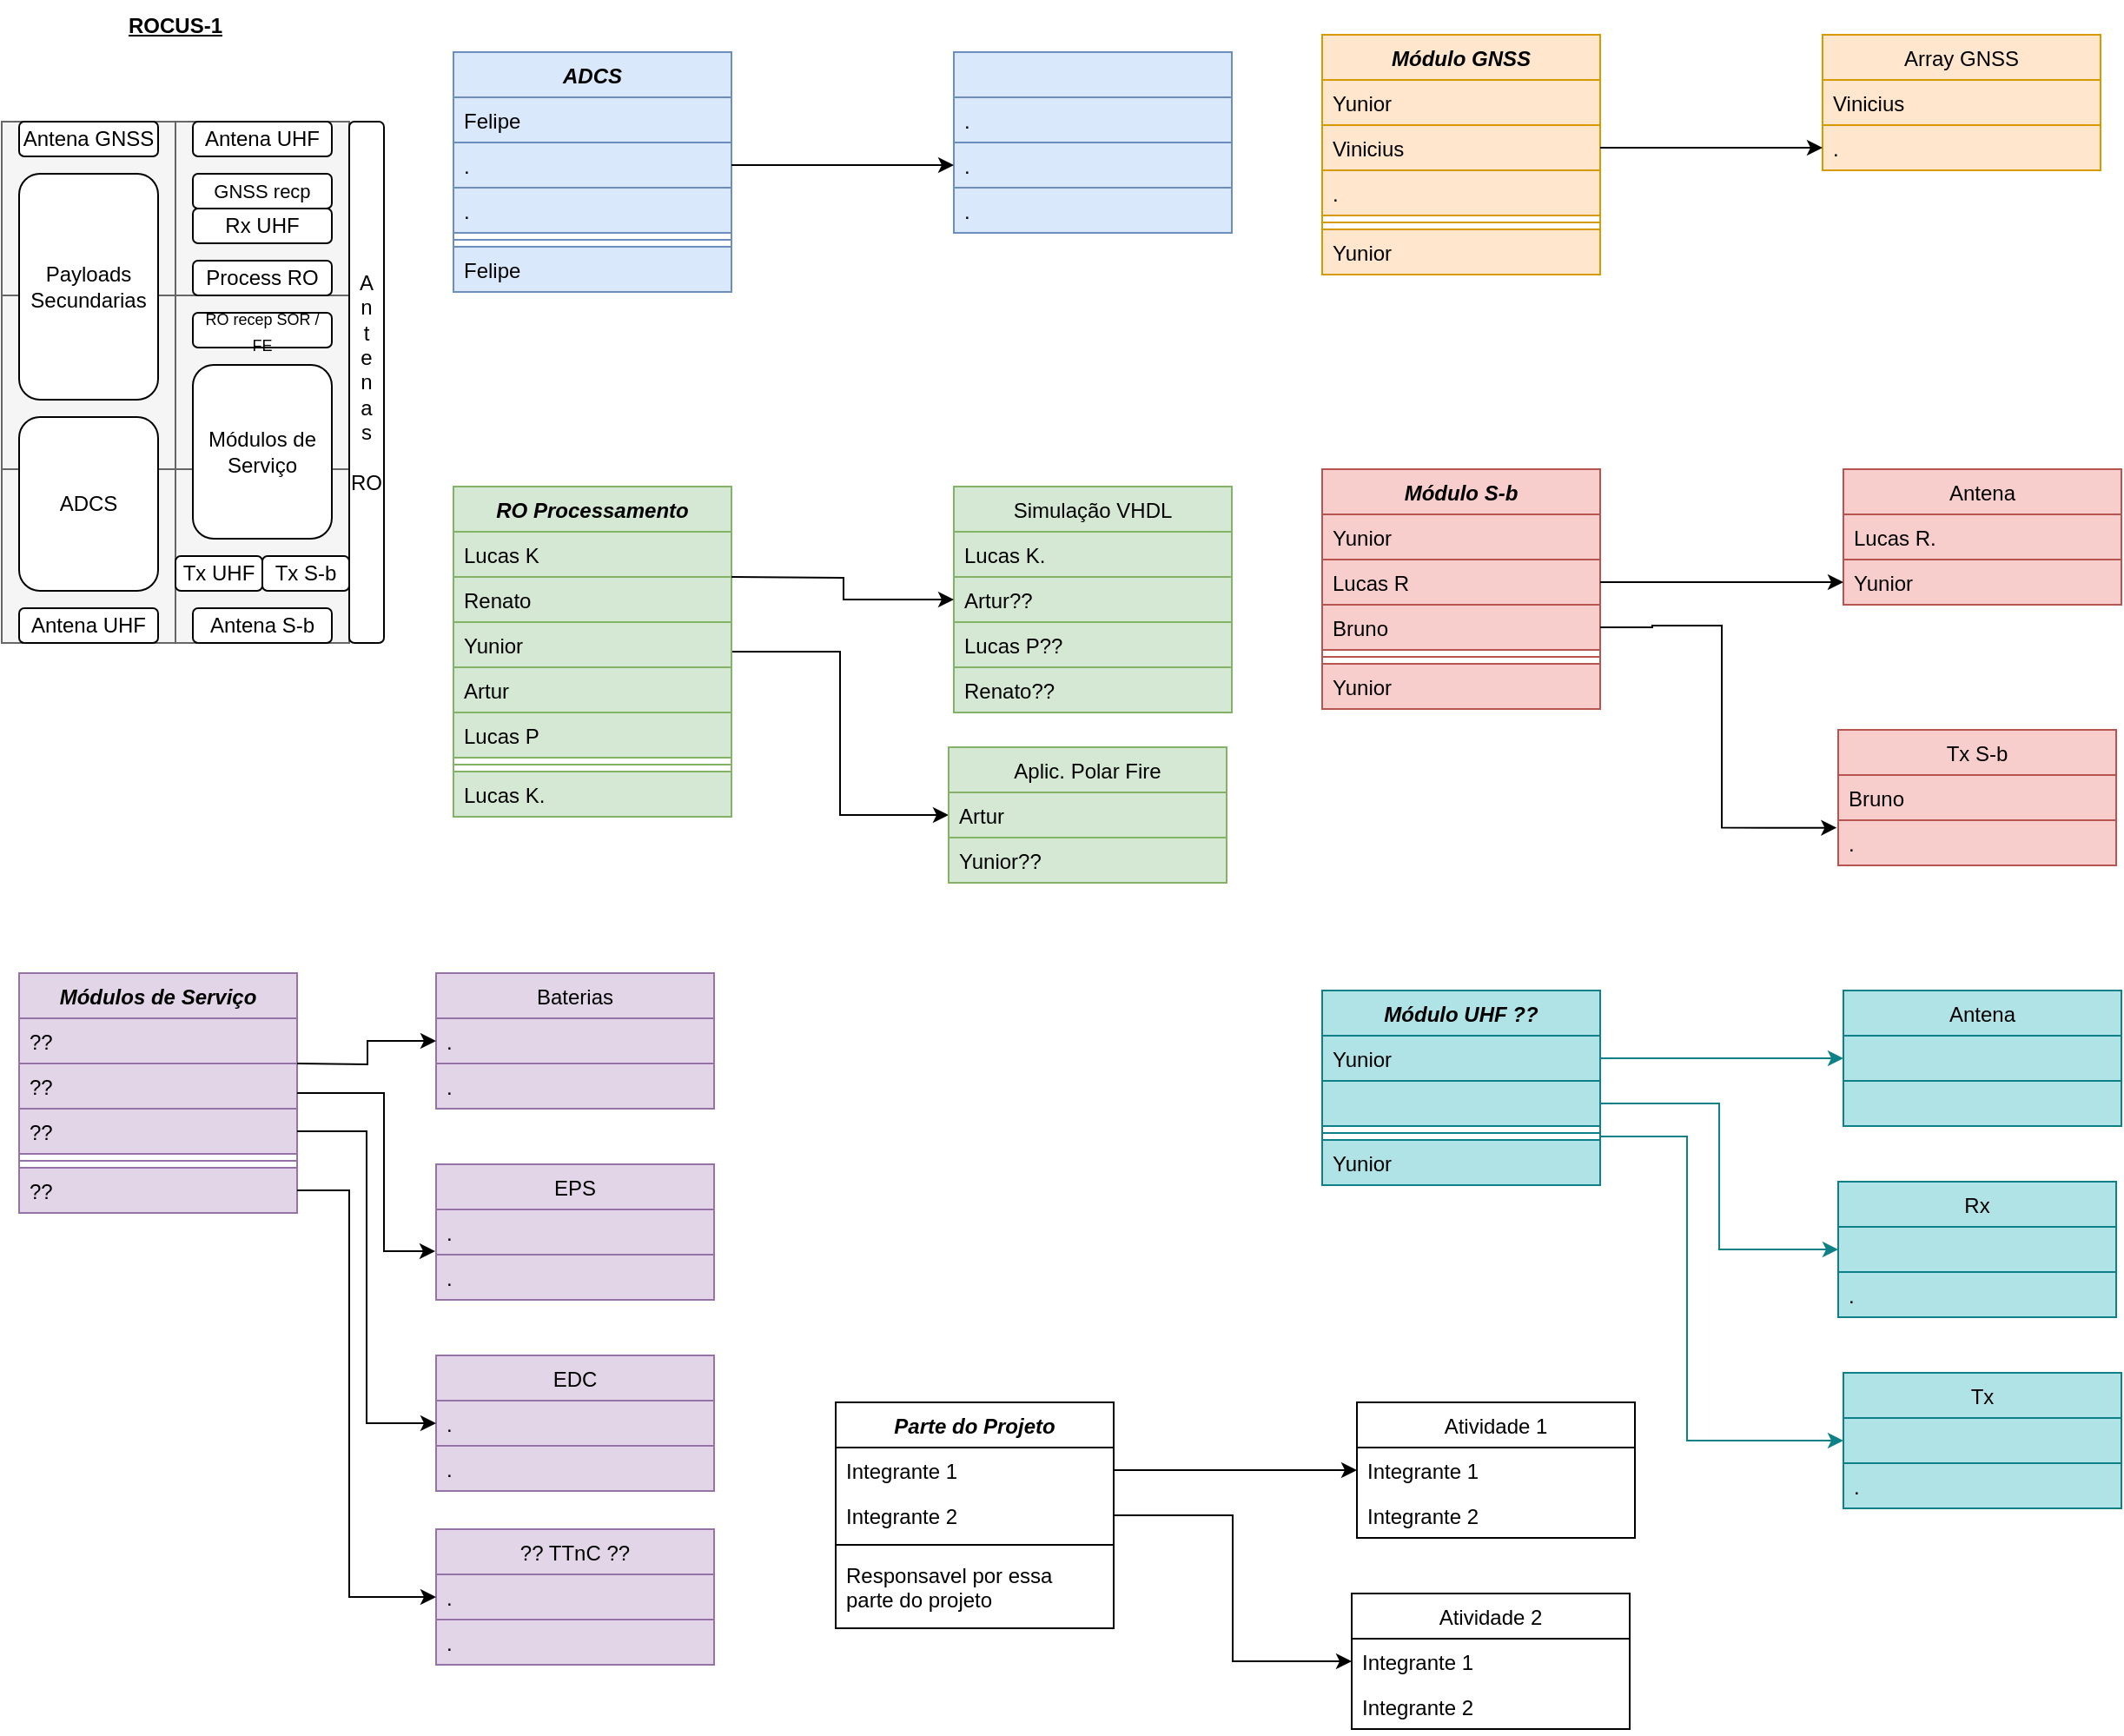 <mxfile version="26.1.1">
  <diagram id="C5RBs43oDa-KdzZeNtuy" name="Page-1">
    <mxGraphModel dx="2357" dy="1283" grid="1" gridSize="10" guides="1" tooltips="1" connect="1" arrows="1" fold="1" page="1" pageScale="1" pageWidth="1169" pageHeight="1654" math="0" shadow="0">
      <root>
        <mxCell id="WIyWlLk6GJQsqaUBKTNV-0" />
        <mxCell id="WIyWlLk6GJQsqaUBKTNV-1" parent="WIyWlLk6GJQsqaUBKTNV-0" />
        <mxCell id="zkfFHV4jXpPFQw0GAbJ--0" value="ADCS" style="swimlane;fontStyle=3;align=center;verticalAlign=top;childLayout=stackLayout;horizontal=1;startSize=26;horizontalStack=0;resizeParent=1;resizeLast=0;collapsible=1;marginBottom=0;rounded=0;shadow=0;strokeWidth=1;fillColor=#dae8fc;strokeColor=#6c8ebf;" parent="WIyWlLk6GJQsqaUBKTNV-1" vertex="1">
          <mxGeometry x="300" y="50" width="160" height="138" as="geometry">
            <mxRectangle x="230" y="140" width="160" height="26" as="alternateBounds" />
          </mxGeometry>
        </mxCell>
        <mxCell id="zkfFHV4jXpPFQw0GAbJ--1" value="Felipe" style="text;align=left;verticalAlign=top;spacingLeft=4;spacingRight=4;overflow=hidden;rotatable=0;points=[[0,0.5],[1,0.5]];portConstraint=eastwest;fillColor=#dae8fc;strokeColor=#6c8ebf;" parent="zkfFHV4jXpPFQw0GAbJ--0" vertex="1">
          <mxGeometry y="26" width="160" height="26" as="geometry" />
        </mxCell>
        <mxCell id="zkfFHV4jXpPFQw0GAbJ--2" value="." style="text;align=left;verticalAlign=top;spacingLeft=4;spacingRight=4;overflow=hidden;rotatable=0;points=[[0,0.5],[1,0.5]];portConstraint=eastwest;rounded=0;shadow=0;html=0;fillColor=#dae8fc;strokeColor=#6c8ebf;" parent="zkfFHV4jXpPFQw0GAbJ--0" vertex="1">
          <mxGeometry y="52" width="160" height="26" as="geometry" />
        </mxCell>
        <mxCell id="zkfFHV4jXpPFQw0GAbJ--3" value="." style="text;align=left;verticalAlign=top;spacingLeft=4;spacingRight=4;overflow=hidden;rotatable=0;points=[[0,0.5],[1,0.5]];portConstraint=eastwest;rounded=0;shadow=0;html=0;fillColor=#dae8fc;strokeColor=#6c8ebf;" parent="zkfFHV4jXpPFQw0GAbJ--0" vertex="1">
          <mxGeometry y="78" width="160" height="26" as="geometry" />
        </mxCell>
        <mxCell id="zkfFHV4jXpPFQw0GAbJ--4" value="" style="line;html=1;strokeWidth=1;align=left;verticalAlign=middle;spacingTop=-1;spacingLeft=3;spacingRight=3;rotatable=0;labelPosition=right;points=[];portConstraint=eastwest;fillColor=#dae8fc;strokeColor=#6c8ebf;" parent="zkfFHV4jXpPFQw0GAbJ--0" vertex="1">
          <mxGeometry y="104" width="160" height="8" as="geometry" />
        </mxCell>
        <mxCell id="zkfFHV4jXpPFQw0GAbJ--5" value="Felipe" style="text;align=left;verticalAlign=top;spacingLeft=4;spacingRight=4;overflow=hidden;rotatable=0;points=[[0,0.5],[1,0.5]];portConstraint=eastwest;fillColor=#dae8fc;strokeColor=#6c8ebf;" parent="zkfFHV4jXpPFQw0GAbJ--0" vertex="1">
          <mxGeometry y="112" width="160" height="26" as="geometry" />
        </mxCell>
        <mxCell id="zkfFHV4jXpPFQw0GAbJ--17" value="" style="swimlane;fontStyle=0;align=center;verticalAlign=top;childLayout=stackLayout;horizontal=1;startSize=26;horizontalStack=0;resizeParent=1;resizeLast=0;collapsible=1;marginBottom=0;rounded=0;shadow=0;strokeWidth=1;fillColor=#dae8fc;strokeColor=#6c8ebf;" parent="WIyWlLk6GJQsqaUBKTNV-1" vertex="1">
          <mxGeometry x="588" y="50" width="160" height="104" as="geometry">
            <mxRectangle x="550" y="140" width="160" height="26" as="alternateBounds" />
          </mxGeometry>
        </mxCell>
        <mxCell id="zkfFHV4jXpPFQw0GAbJ--18" value="." style="text;align=left;verticalAlign=top;spacingLeft=4;spacingRight=4;overflow=hidden;rotatable=0;points=[[0,0.5],[1,0.5]];portConstraint=eastwest;fillColor=#dae8fc;strokeColor=#6c8ebf;" parent="zkfFHV4jXpPFQw0GAbJ--17" vertex="1">
          <mxGeometry y="26" width="160" height="26" as="geometry" />
        </mxCell>
        <mxCell id="zkfFHV4jXpPFQw0GAbJ--19" value="." style="text;align=left;verticalAlign=top;spacingLeft=4;spacingRight=4;overflow=hidden;rotatable=0;points=[[0,0.5],[1,0.5]];portConstraint=eastwest;rounded=0;shadow=0;html=0;fillColor=#dae8fc;strokeColor=#6c8ebf;" parent="zkfFHV4jXpPFQw0GAbJ--17" vertex="1">
          <mxGeometry y="52" width="160" height="26" as="geometry" />
        </mxCell>
        <mxCell id="zkfFHV4jXpPFQw0GAbJ--22" value="." style="text;align=left;verticalAlign=top;spacingLeft=4;spacingRight=4;overflow=hidden;rotatable=0;points=[[0,0.5],[1,0.5]];portConstraint=eastwest;rounded=0;shadow=0;html=0;fillColor=#dae8fc;strokeColor=#6c8ebf;" parent="zkfFHV4jXpPFQw0GAbJ--17" vertex="1">
          <mxGeometry y="78" width="160" height="26" as="geometry" />
        </mxCell>
        <mxCell id="zAMyp_jLh1tYszwOlTQn-1" value="" style="whiteSpace=wrap;html=1;aspect=fixed;fillColor=#f5f5f5;strokeColor=#666666;fontColor=#333333;" parent="WIyWlLk6GJQsqaUBKTNV-1" vertex="1">
          <mxGeometry x="40" y="90" width="100" height="100" as="geometry" />
        </mxCell>
        <mxCell id="zAMyp_jLh1tYszwOlTQn-3" value="" style="whiteSpace=wrap;html=1;aspect=fixed;fillColor=#f5f5f5;strokeColor=#666666;fontColor=#333333;" parent="WIyWlLk6GJQsqaUBKTNV-1" vertex="1">
          <mxGeometry x="140" y="90" width="100" height="100" as="geometry" />
        </mxCell>
        <mxCell id="zAMyp_jLh1tYszwOlTQn-4" value="" style="whiteSpace=wrap;html=1;aspect=fixed;fillColor=#f5f5f5;strokeColor=#666666;fontColor=#333333;" parent="WIyWlLk6GJQsqaUBKTNV-1" vertex="1">
          <mxGeometry x="40" y="190" width="100" height="100" as="geometry" />
        </mxCell>
        <mxCell id="zAMyp_jLh1tYszwOlTQn-5" value="" style="whiteSpace=wrap;html=1;aspect=fixed;fillColor=#f5f5f5;strokeColor=#666666;fontColor=#333333;" parent="WIyWlLk6GJQsqaUBKTNV-1" vertex="1">
          <mxGeometry x="140" y="190" width="100" height="100" as="geometry" />
        </mxCell>
        <mxCell id="zAMyp_jLh1tYszwOlTQn-6" value="" style="whiteSpace=wrap;html=1;aspect=fixed;fillColor=#f5f5f5;strokeColor=#666666;fontColor=#333333;" parent="WIyWlLk6GJQsqaUBKTNV-1" vertex="1">
          <mxGeometry x="40" y="290" width="100" height="100" as="geometry" />
        </mxCell>
        <mxCell id="zAMyp_jLh1tYszwOlTQn-7" value="" style="whiteSpace=wrap;html=1;aspect=fixed;fillColor=#f5f5f5;strokeColor=#666666;fontColor=#333333;" parent="WIyWlLk6GJQsqaUBKTNV-1" vertex="1">
          <mxGeometry x="140" y="290" width="100" height="100" as="geometry" />
        </mxCell>
        <mxCell id="zAMyp_jLh1tYszwOlTQn-8" value="&lt;b&gt;&lt;u&gt;ROCUS-1&lt;/u&gt;&lt;/b&gt;" style="text;html=1;align=center;verticalAlign=middle;whiteSpace=wrap;rounded=0;" parent="WIyWlLk6GJQsqaUBKTNV-1" vertex="1">
          <mxGeometry x="110" y="20" width="60" height="30" as="geometry" />
        </mxCell>
        <mxCell id="zAMyp_jLh1tYszwOlTQn-10" value="Antena UHF" style="rounded=1;whiteSpace=wrap;html=1;" parent="WIyWlLk6GJQsqaUBKTNV-1" vertex="1">
          <mxGeometry x="150" y="90" width="80" height="20" as="geometry" />
        </mxCell>
        <mxCell id="zAMyp_jLh1tYszwOlTQn-11" value="&lt;font style=&quot;font-size: 11px;&quot;&gt;GNSS recp&lt;/font&gt;" style="rounded=1;whiteSpace=wrap;html=1;" parent="WIyWlLk6GJQsqaUBKTNV-1" vertex="1">
          <mxGeometry x="150" y="120" width="80" height="20" as="geometry" />
        </mxCell>
        <mxCell id="zAMyp_jLh1tYszwOlTQn-12" value="Rx UHF" style="rounded=1;whiteSpace=wrap;html=1;" parent="WIyWlLk6GJQsqaUBKTNV-1" vertex="1">
          <mxGeometry x="150" y="140" width="80" height="20" as="geometry" />
        </mxCell>
        <mxCell id="zAMyp_jLh1tYszwOlTQn-13" value="Process RO" style="rounded=1;whiteSpace=wrap;html=1;" parent="WIyWlLk6GJQsqaUBKTNV-1" vertex="1">
          <mxGeometry x="150" y="170" width="80" height="20" as="geometry" />
        </mxCell>
        <mxCell id="zAMyp_jLh1tYszwOlTQn-14" value="&lt;font style=&quot;font-size: 9px;&quot;&gt;RO recep SOR / FE&lt;/font&gt;" style="rounded=1;whiteSpace=wrap;html=1;" parent="WIyWlLk6GJQsqaUBKTNV-1" vertex="1">
          <mxGeometry x="150" y="200" width="80" height="20" as="geometry" />
        </mxCell>
        <mxCell id="zAMyp_jLh1tYszwOlTQn-15" value="Módulos de Serviço" style="rounded=1;whiteSpace=wrap;html=1;" parent="WIyWlLk6GJQsqaUBKTNV-1" vertex="1">
          <mxGeometry x="150" y="230" width="80" height="100" as="geometry" />
        </mxCell>
        <mxCell id="zAMyp_jLh1tYszwOlTQn-16" value="Tx UHF" style="rounded=1;whiteSpace=wrap;html=1;" parent="WIyWlLk6GJQsqaUBKTNV-1" vertex="1">
          <mxGeometry x="140" y="340" width="50" height="20" as="geometry" />
        </mxCell>
        <mxCell id="zAMyp_jLh1tYszwOlTQn-17" value="&lt;font&gt;Tx S-b&lt;/font&gt;" style="rounded=1;whiteSpace=wrap;html=1;" parent="WIyWlLk6GJQsqaUBKTNV-1" vertex="1">
          <mxGeometry x="190" y="340" width="50" height="20" as="geometry" />
        </mxCell>
        <mxCell id="zAMyp_jLh1tYszwOlTQn-18" value="Antena S-b" style="rounded=1;whiteSpace=wrap;html=1;" parent="WIyWlLk6GJQsqaUBKTNV-1" vertex="1">
          <mxGeometry x="150" y="370" width="80" height="20" as="geometry" />
        </mxCell>
        <mxCell id="zAMyp_jLh1tYszwOlTQn-19" value="&lt;div&gt;A&lt;/div&gt;&lt;div&gt;n&lt;/div&gt;&lt;div&gt;t&lt;/div&gt;&lt;div&gt;e&lt;/div&gt;&lt;div&gt;n&lt;/div&gt;&lt;div&gt;a&lt;/div&gt;&lt;div&gt;s&lt;/div&gt;&lt;div&gt;&lt;br&gt;&lt;/div&gt;&lt;div&gt;RO&lt;/div&gt;" style="rounded=1;whiteSpace=wrap;html=1;" parent="WIyWlLk6GJQsqaUBKTNV-1" vertex="1">
          <mxGeometry x="240" y="90" width="20" height="300" as="geometry" />
        </mxCell>
        <mxCell id="zAMyp_jLh1tYszwOlTQn-20" value="Antena GNSS" style="rounded=1;whiteSpace=wrap;html=1;" parent="WIyWlLk6GJQsqaUBKTNV-1" vertex="1">
          <mxGeometry x="50" y="90" width="80" height="20" as="geometry" />
        </mxCell>
        <mxCell id="zAMyp_jLh1tYszwOlTQn-21" value="Antena UHF" style="rounded=1;whiteSpace=wrap;html=1;" parent="WIyWlLk6GJQsqaUBKTNV-1" vertex="1">
          <mxGeometry x="50" y="370" width="80" height="20" as="geometry" />
        </mxCell>
        <mxCell id="zAMyp_jLh1tYszwOlTQn-22" value="ADCS" style="rounded=1;whiteSpace=wrap;html=1;" parent="WIyWlLk6GJQsqaUBKTNV-1" vertex="1">
          <mxGeometry x="50" y="260" width="80" height="100" as="geometry" />
        </mxCell>
        <mxCell id="zAMyp_jLh1tYszwOlTQn-23" value="Payloads Secundarias" style="rounded=1;whiteSpace=wrap;html=1;" parent="WIyWlLk6GJQsqaUBKTNV-1" vertex="1">
          <mxGeometry x="50" y="120" width="80" height="130" as="geometry" />
        </mxCell>
        <mxCell id="zAMyp_jLh1tYszwOlTQn-24" value="Módulo S-b" style="swimlane;fontStyle=3;align=center;verticalAlign=top;childLayout=stackLayout;horizontal=1;startSize=26;horizontalStack=0;resizeParent=1;resizeLast=0;collapsible=1;marginBottom=0;rounded=0;shadow=0;strokeWidth=1;fillColor=#f8cecc;strokeColor=#b85450;" parent="WIyWlLk6GJQsqaUBKTNV-1" vertex="1">
          <mxGeometry x="800" y="290" width="160" height="138" as="geometry">
            <mxRectangle x="230" y="140" width="160" height="26" as="alternateBounds" />
          </mxGeometry>
        </mxCell>
        <mxCell id="zAMyp_jLh1tYszwOlTQn-25" value="Yunior" style="text;align=left;verticalAlign=top;spacingLeft=4;spacingRight=4;overflow=hidden;rotatable=0;points=[[0,0.5],[1,0.5]];portConstraint=eastwest;fillColor=#f8cecc;strokeColor=#b85450;" parent="zAMyp_jLh1tYszwOlTQn-24" vertex="1">
          <mxGeometry y="26" width="160" height="26" as="geometry" />
        </mxCell>
        <mxCell id="zAMyp_jLh1tYszwOlTQn-26" value="Lucas R" style="text;align=left;verticalAlign=top;spacingLeft=4;spacingRight=4;overflow=hidden;rotatable=0;points=[[0,0.5],[1,0.5]];portConstraint=eastwest;rounded=0;shadow=0;html=0;fillColor=#f8cecc;strokeColor=#b85450;" parent="zAMyp_jLh1tYszwOlTQn-24" vertex="1">
          <mxGeometry y="52" width="160" height="26" as="geometry" />
        </mxCell>
        <mxCell id="zAMyp_jLh1tYszwOlTQn-27" value="Bruno" style="text;align=left;verticalAlign=top;spacingLeft=4;spacingRight=4;overflow=hidden;rotatable=0;points=[[0,0.5],[1,0.5]];portConstraint=eastwest;rounded=0;shadow=0;html=0;fillColor=#f8cecc;strokeColor=#b85450;" parent="zAMyp_jLh1tYszwOlTQn-24" vertex="1">
          <mxGeometry y="78" width="160" height="26" as="geometry" />
        </mxCell>
        <mxCell id="zAMyp_jLh1tYszwOlTQn-28" value="" style="line;html=1;strokeWidth=1;align=left;verticalAlign=middle;spacingTop=-1;spacingLeft=3;spacingRight=3;rotatable=0;labelPosition=right;points=[];portConstraint=eastwest;fillColor=#f8cecc;strokeColor=#b85450;" parent="zAMyp_jLh1tYszwOlTQn-24" vertex="1">
          <mxGeometry y="104" width="160" height="8" as="geometry" />
        </mxCell>
        <mxCell id="zAMyp_jLh1tYszwOlTQn-29" value="Yunior" style="text;align=left;verticalAlign=top;spacingLeft=4;spacingRight=4;overflow=hidden;rotatable=0;points=[[0,0.5],[1,0.5]];portConstraint=eastwest;fillColor=#f8cecc;strokeColor=#b85450;" parent="zAMyp_jLh1tYszwOlTQn-24" vertex="1">
          <mxGeometry y="112" width="160" height="26" as="geometry" />
        </mxCell>
        <mxCell id="zAMyp_jLh1tYszwOlTQn-30" value="Antena" style="swimlane;fontStyle=0;align=center;verticalAlign=top;childLayout=stackLayout;horizontal=1;startSize=26;horizontalStack=0;resizeParent=1;resizeLast=0;collapsible=1;marginBottom=0;rounded=0;shadow=0;strokeWidth=1;fillColor=#f8cecc;strokeColor=#b85450;" parent="WIyWlLk6GJQsqaUBKTNV-1" vertex="1">
          <mxGeometry x="1100" y="290" width="160" height="78" as="geometry">
            <mxRectangle x="550" y="140" width="160" height="26" as="alternateBounds" />
          </mxGeometry>
        </mxCell>
        <mxCell id="zAMyp_jLh1tYszwOlTQn-31" value="Lucas R." style="text;align=left;verticalAlign=top;spacingLeft=4;spacingRight=4;overflow=hidden;rotatable=0;points=[[0,0.5],[1,0.5]];portConstraint=eastwest;fillColor=#f8cecc;strokeColor=#b85450;" parent="zAMyp_jLh1tYszwOlTQn-30" vertex="1">
          <mxGeometry y="26" width="160" height="26" as="geometry" />
        </mxCell>
        <mxCell id="zAMyp_jLh1tYszwOlTQn-32" value="Yunior" style="text;align=left;verticalAlign=top;spacingLeft=4;spacingRight=4;overflow=hidden;rotatable=0;points=[[0,0.5],[1,0.5]];portConstraint=eastwest;rounded=0;shadow=0;html=0;fillColor=#f8cecc;strokeColor=#b85450;" parent="zAMyp_jLh1tYszwOlTQn-30" vertex="1">
          <mxGeometry y="52" width="160" height="26" as="geometry" />
        </mxCell>
        <mxCell id="zAMyp_jLh1tYszwOlTQn-65" value="Módulo GNSS" style="swimlane;fontStyle=3;align=center;verticalAlign=top;childLayout=stackLayout;horizontal=1;startSize=26;horizontalStack=0;resizeParent=1;resizeLast=0;collapsible=1;marginBottom=0;rounded=0;shadow=0;strokeWidth=1;fillColor=#ffe6cc;strokeColor=#d79b00;" parent="WIyWlLk6GJQsqaUBKTNV-1" vertex="1">
          <mxGeometry x="800" y="40" width="160" height="138" as="geometry">
            <mxRectangle x="230" y="140" width="160" height="26" as="alternateBounds" />
          </mxGeometry>
        </mxCell>
        <mxCell id="zAMyp_jLh1tYszwOlTQn-66" value="Yunior" style="text;align=left;verticalAlign=top;spacingLeft=4;spacingRight=4;overflow=hidden;rotatable=0;points=[[0,0.5],[1,0.5]];portConstraint=eastwest;fillColor=#ffe6cc;strokeColor=#d79b00;" parent="zAMyp_jLh1tYszwOlTQn-65" vertex="1">
          <mxGeometry y="26" width="160" height="26" as="geometry" />
        </mxCell>
        <mxCell id="zAMyp_jLh1tYszwOlTQn-67" value="Vinicius" style="text;align=left;verticalAlign=top;spacingLeft=4;spacingRight=4;overflow=hidden;rotatable=0;points=[[0,0.5],[1,0.5]];portConstraint=eastwest;rounded=0;shadow=0;html=0;fillColor=#ffe6cc;strokeColor=#d79b00;" parent="zAMyp_jLh1tYszwOlTQn-65" vertex="1">
          <mxGeometry y="52" width="160" height="26" as="geometry" />
        </mxCell>
        <mxCell id="zAMyp_jLh1tYszwOlTQn-68" value="." style="text;align=left;verticalAlign=top;spacingLeft=4;spacingRight=4;overflow=hidden;rotatable=0;points=[[0,0.5],[1,0.5]];portConstraint=eastwest;rounded=0;shadow=0;html=0;fillColor=#ffe6cc;strokeColor=#d79b00;" parent="zAMyp_jLh1tYszwOlTQn-65" vertex="1">
          <mxGeometry y="78" width="160" height="26" as="geometry" />
        </mxCell>
        <mxCell id="zAMyp_jLh1tYszwOlTQn-69" value="" style="line;html=1;strokeWidth=1;align=left;verticalAlign=middle;spacingTop=-1;spacingLeft=3;spacingRight=3;rotatable=0;labelPosition=right;points=[];portConstraint=eastwest;fillColor=#ffe6cc;strokeColor=#d79b00;" parent="zAMyp_jLh1tYszwOlTQn-65" vertex="1">
          <mxGeometry y="104" width="160" height="8" as="geometry" />
        </mxCell>
        <mxCell id="zAMyp_jLh1tYszwOlTQn-70" value="Yunior" style="text;align=left;verticalAlign=top;spacingLeft=4;spacingRight=4;overflow=hidden;rotatable=0;points=[[0,0.5],[1,0.5]];portConstraint=eastwest;fillColor=#ffe6cc;strokeColor=#d79b00;" parent="zAMyp_jLh1tYszwOlTQn-65" vertex="1">
          <mxGeometry y="112" width="160" height="26" as="geometry" />
        </mxCell>
        <mxCell id="zAMyp_jLh1tYszwOlTQn-71" value="Array GNSS" style="swimlane;fontStyle=0;align=center;verticalAlign=top;childLayout=stackLayout;horizontal=1;startSize=26;horizontalStack=0;resizeParent=1;resizeLast=0;collapsible=1;marginBottom=0;rounded=0;shadow=0;strokeWidth=1;fillColor=#ffe6cc;strokeColor=#d79b00;" parent="WIyWlLk6GJQsqaUBKTNV-1" vertex="1">
          <mxGeometry x="1088" y="40" width="160" height="78" as="geometry">
            <mxRectangle x="550" y="140" width="160" height="26" as="alternateBounds" />
          </mxGeometry>
        </mxCell>
        <mxCell id="zAMyp_jLh1tYszwOlTQn-72" value="Vinicius" style="text;align=left;verticalAlign=top;spacingLeft=4;spacingRight=4;overflow=hidden;rotatable=0;points=[[0,0.5],[1,0.5]];portConstraint=eastwest;fillColor=#ffe6cc;strokeColor=#d79b00;" parent="zAMyp_jLh1tYszwOlTQn-71" vertex="1">
          <mxGeometry y="26" width="160" height="26" as="geometry" />
        </mxCell>
        <mxCell id="zAMyp_jLh1tYszwOlTQn-75" value="." style="text;align=left;verticalAlign=top;spacingLeft=4;spacingRight=4;overflow=hidden;rotatable=0;points=[[0,0.5],[1,0.5]];portConstraint=eastwest;rounded=0;shadow=0;html=0;fillColor=#ffe6cc;strokeColor=#d79b00;" parent="zAMyp_jLh1tYszwOlTQn-71" vertex="1">
          <mxGeometry y="52" width="160" height="26" as="geometry" />
        </mxCell>
        <mxCell id="zAMyp_jLh1tYszwOlTQn-91" value="Tx S-b" style="swimlane;fontStyle=0;align=center;verticalAlign=top;childLayout=stackLayout;horizontal=1;startSize=26;horizontalStack=0;resizeParent=1;resizeLast=0;collapsible=1;marginBottom=0;rounded=0;shadow=0;strokeWidth=1;fillColor=#f8cecc;strokeColor=#b85450;" parent="WIyWlLk6GJQsqaUBKTNV-1" vertex="1">
          <mxGeometry x="1097" y="440" width="160" height="78" as="geometry">
            <mxRectangle x="550" y="140" width="160" height="26" as="alternateBounds" />
          </mxGeometry>
        </mxCell>
        <mxCell id="zAMyp_jLh1tYszwOlTQn-92" value="Bruno" style="text;align=left;verticalAlign=top;spacingLeft=4;spacingRight=4;overflow=hidden;rotatable=0;points=[[0,0.5],[1,0.5]];portConstraint=eastwest;fillColor=#f8cecc;strokeColor=#b85450;" parent="zAMyp_jLh1tYszwOlTQn-91" vertex="1">
          <mxGeometry y="26" width="160" height="26" as="geometry" />
        </mxCell>
        <mxCell id="zAMyp_jLh1tYszwOlTQn-94" value="." style="text;align=left;verticalAlign=top;spacingLeft=4;spacingRight=4;overflow=hidden;rotatable=0;points=[[0,0.5],[1,0.5]];portConstraint=eastwest;rounded=0;shadow=0;html=0;fillColor=#f8cecc;strokeColor=#b85450;" parent="zAMyp_jLh1tYszwOlTQn-91" vertex="1">
          <mxGeometry y="52" width="160" height="26" as="geometry" />
        </mxCell>
        <mxCell id="zAMyp_jLh1tYszwOlTQn-102" style="edgeStyle=orthogonalEdgeStyle;rounded=0;orthogonalLoop=1;jettySize=auto;html=1;exitX=1;exitY=0.5;exitDx=0;exitDy=0;entryX=-0.005;entryY=1.167;entryDx=0;entryDy=0;entryPerimeter=0;fillColor=#f8cecc;strokeColor=light-dark(#000000, #d7817e);" parent="WIyWlLk6GJQsqaUBKTNV-1" source="zAMyp_jLh1tYszwOlTQn-27" target="zAMyp_jLh1tYszwOlTQn-92" edge="1">
          <mxGeometry relative="1" as="geometry">
            <mxPoint x="1090" y="490" as="targetPoint" />
            <Array as="points">
              <mxPoint x="990" y="381" />
              <mxPoint x="1030" y="380" />
              <mxPoint x="1030" y="496" />
            </Array>
          </mxGeometry>
        </mxCell>
        <mxCell id="zAMyp_jLh1tYszwOlTQn-103" style="edgeStyle=orthogonalEdgeStyle;rounded=0;orthogonalLoop=1;jettySize=auto;html=1;entryX=0;entryY=0.5;entryDx=0;entryDy=0;fillColor=#f8cecc;strokeColor=light-dark(#000000, #d7817e);" parent="WIyWlLk6GJQsqaUBKTNV-1" source="zAMyp_jLh1tYszwOlTQn-26" target="zAMyp_jLh1tYszwOlTQn-32" edge="1">
          <mxGeometry relative="1" as="geometry" />
        </mxCell>
        <mxCell id="zAMyp_jLh1tYszwOlTQn-104" style="edgeStyle=orthogonalEdgeStyle;rounded=0;orthogonalLoop=1;jettySize=auto;html=1;exitX=1;exitY=0.5;exitDx=0;exitDy=0;entryX=0;entryY=0.5;entryDx=0;entryDy=0;fillColor=#dae8fc;strokeColor=light-dark(#000000, #d7817e);" parent="WIyWlLk6GJQsqaUBKTNV-1" source="zkfFHV4jXpPFQw0GAbJ--2" target="zkfFHV4jXpPFQw0GAbJ--19" edge="1">
          <mxGeometry relative="1" as="geometry" />
        </mxCell>
        <mxCell id="zAMyp_jLh1tYszwOlTQn-105" style="edgeStyle=orthogonalEdgeStyle;rounded=0;orthogonalLoop=1;jettySize=auto;html=1;exitX=1;exitY=0.5;exitDx=0;exitDy=0;entryX=0;entryY=0.5;entryDx=0;entryDy=0;fillColor=#ffe6cc;strokeColor=light-dark(#000000, #d7817e);" parent="WIyWlLk6GJQsqaUBKTNV-1" source="zAMyp_jLh1tYszwOlTQn-67" edge="1">
          <mxGeometry relative="1" as="geometry">
            <mxPoint x="1088" y="105" as="targetPoint" />
          </mxGeometry>
        </mxCell>
        <mxCell id="zAMyp_jLh1tYszwOlTQn-160" style="edgeStyle=orthogonalEdgeStyle;rounded=0;orthogonalLoop=1;jettySize=auto;html=1;entryX=0;entryY=0.5;entryDx=0;entryDy=0;" parent="WIyWlLk6GJQsqaUBKTNV-1" source="zAMyp_jLh1tYszwOlTQn-107" target="zAMyp_jLh1tYszwOlTQn-156" edge="1">
          <mxGeometry relative="1" as="geometry" />
        </mxCell>
        <mxCell id="zAMyp_jLh1tYszwOlTQn-107" value="RO Processamento" style="swimlane;fontStyle=3;align=center;verticalAlign=top;childLayout=stackLayout;horizontal=1;startSize=26;horizontalStack=0;resizeParent=1;resizeLast=0;collapsible=1;marginBottom=0;rounded=0;shadow=0;strokeWidth=1;fillColor=#d5e8d4;strokeColor=#82b366;" parent="WIyWlLk6GJQsqaUBKTNV-1" vertex="1">
          <mxGeometry x="300" y="300" width="160" height="190" as="geometry">
            <mxRectangle x="230" y="140" width="160" height="26" as="alternateBounds" />
          </mxGeometry>
        </mxCell>
        <mxCell id="zAMyp_jLh1tYszwOlTQn-108" value="Lucas K" style="text;align=left;verticalAlign=top;spacingLeft=4;spacingRight=4;overflow=hidden;rotatable=0;points=[[0,0.5],[1,0.5]];portConstraint=eastwest;fillColor=#d5e8d4;strokeColor=#82b366;" parent="zAMyp_jLh1tYszwOlTQn-107" vertex="1">
          <mxGeometry y="26" width="160" height="26" as="geometry" />
        </mxCell>
        <mxCell id="zAMyp_jLh1tYszwOlTQn-109" value="Renato" style="text;align=left;verticalAlign=top;spacingLeft=4;spacingRight=4;overflow=hidden;rotatable=0;points=[[0,0.5],[1,0.5]];portConstraint=eastwest;rounded=0;shadow=0;html=0;fillColor=#d5e8d4;strokeColor=#82b366;" parent="zAMyp_jLh1tYszwOlTQn-107" vertex="1">
          <mxGeometry y="52" width="160" height="26" as="geometry" />
        </mxCell>
        <mxCell id="zAMyp_jLh1tYszwOlTQn-110" value="Yunior" style="text;align=left;verticalAlign=top;spacingLeft=4;spacingRight=4;overflow=hidden;rotatable=0;points=[[0,0.5],[1,0.5]];portConstraint=eastwest;rounded=0;shadow=0;html=0;fillColor=#d5e8d4;strokeColor=#82b366;" parent="zAMyp_jLh1tYszwOlTQn-107" vertex="1">
          <mxGeometry y="78" width="160" height="26" as="geometry" />
        </mxCell>
        <mxCell id="zAMyp_jLh1tYszwOlTQn-111" value="Artur" style="text;align=left;verticalAlign=top;spacingLeft=4;spacingRight=4;overflow=hidden;rotatable=0;points=[[0,0.5],[1,0.5]];portConstraint=eastwest;rounded=0;shadow=0;html=0;fillColor=#d5e8d4;strokeColor=#82b366;" parent="zAMyp_jLh1tYszwOlTQn-107" vertex="1">
          <mxGeometry y="104" width="160" height="26" as="geometry" />
        </mxCell>
        <mxCell id="zAMyp_jLh1tYszwOlTQn-112" value="Lucas P" style="text;align=left;verticalAlign=top;spacingLeft=4;spacingRight=4;overflow=hidden;rotatable=0;points=[[0,0.5],[1,0.5]];portConstraint=eastwest;rounded=0;shadow=0;html=0;fillColor=#d5e8d4;strokeColor=#82b366;" parent="zAMyp_jLh1tYszwOlTQn-107" vertex="1">
          <mxGeometry y="130" width="160" height="26" as="geometry" />
        </mxCell>
        <mxCell id="zAMyp_jLh1tYszwOlTQn-113" value="" style="line;html=1;strokeWidth=1;align=left;verticalAlign=middle;spacingTop=-1;spacingLeft=3;spacingRight=3;rotatable=0;labelPosition=right;points=[];portConstraint=eastwest;fillColor=#d5e8d4;strokeColor=#82b366;" parent="zAMyp_jLh1tYszwOlTQn-107" vertex="1">
          <mxGeometry y="156" width="160" height="8" as="geometry" />
        </mxCell>
        <mxCell id="zAMyp_jLh1tYszwOlTQn-114" value="Lucas K." style="text;align=left;verticalAlign=top;spacingLeft=4;spacingRight=4;overflow=hidden;rotatable=0;points=[[0,0.5],[1,0.5]];portConstraint=eastwest;fillColor=#d5e8d4;strokeColor=#82b366;" parent="zAMyp_jLh1tYszwOlTQn-107" vertex="1">
          <mxGeometry y="164" width="160" height="26" as="geometry" />
        </mxCell>
        <mxCell id="zAMyp_jLh1tYszwOlTQn-115" value="Simulação VHDL" style="swimlane;fontStyle=0;align=center;verticalAlign=top;childLayout=stackLayout;horizontal=1;startSize=26;horizontalStack=0;resizeParent=1;resizeLast=0;collapsible=1;marginBottom=0;rounded=0;shadow=0;strokeWidth=1;fillColor=#d5e8d4;strokeColor=#82b366;" parent="WIyWlLk6GJQsqaUBKTNV-1" vertex="1">
          <mxGeometry x="588" y="300" width="160" height="130" as="geometry">
            <mxRectangle x="550" y="140" width="160" height="26" as="alternateBounds" />
          </mxGeometry>
        </mxCell>
        <mxCell id="zAMyp_jLh1tYszwOlTQn-116" value="Lucas K." style="text;align=left;verticalAlign=top;spacingLeft=4;spacingRight=4;overflow=hidden;rotatable=0;points=[[0,0.5],[1,0.5]];portConstraint=eastwest;fillColor=#d5e8d4;strokeColor=#82b366;" parent="zAMyp_jLh1tYszwOlTQn-115" vertex="1">
          <mxGeometry y="26" width="160" height="26" as="geometry" />
        </mxCell>
        <mxCell id="zAMyp_jLh1tYszwOlTQn-117" value="Artur??" style="text;align=left;verticalAlign=top;spacingLeft=4;spacingRight=4;overflow=hidden;rotatable=0;points=[[0,0.5],[1,0.5]];portConstraint=eastwest;rounded=0;shadow=0;html=0;fillColor=#d5e8d4;strokeColor=#82b366;" parent="zAMyp_jLh1tYszwOlTQn-115" vertex="1">
          <mxGeometry y="52" width="160" height="26" as="geometry" />
        </mxCell>
        <mxCell id="zAMyp_jLh1tYszwOlTQn-118" value="Lucas P??" style="text;align=left;verticalAlign=top;spacingLeft=4;spacingRight=4;overflow=hidden;rotatable=0;points=[[0,0.5],[1,0.5]];portConstraint=eastwest;rounded=0;shadow=0;html=0;fillColor=#d5e8d4;strokeColor=#82b366;" parent="zAMyp_jLh1tYszwOlTQn-115" vertex="1">
          <mxGeometry y="78" width="160" height="26" as="geometry" />
        </mxCell>
        <mxCell id="zAMyp_jLh1tYszwOlTQn-154" value="Renato??" style="text;align=left;verticalAlign=top;spacingLeft=4;spacingRight=4;overflow=hidden;rotatable=0;points=[[0,0.5],[1,0.5]];portConstraint=eastwest;rounded=0;shadow=0;html=0;fillColor=#d5e8d4;strokeColor=#82b366;" parent="zAMyp_jLh1tYszwOlTQn-115" vertex="1">
          <mxGeometry y="104" width="160" height="26" as="geometry" />
        </mxCell>
        <mxCell id="zAMyp_jLh1tYszwOlTQn-124" style="edgeStyle=orthogonalEdgeStyle;rounded=0;orthogonalLoop=1;jettySize=auto;html=1;entryX=0;entryY=0.5;entryDx=0;entryDy=0;fillColor=#d5e8d4;strokeColor=light-dark(#000000, #d7817e);" parent="WIyWlLk6GJQsqaUBKTNV-1" target="zAMyp_jLh1tYszwOlTQn-115" edge="1">
          <mxGeometry relative="1" as="geometry">
            <mxPoint x="460" y="352" as="sourcePoint" />
          </mxGeometry>
        </mxCell>
        <mxCell id="zAMyp_jLh1tYszwOlTQn-125" value="Módulos de Serviço" style="swimlane;fontStyle=3;align=center;verticalAlign=top;childLayout=stackLayout;horizontal=1;startSize=26;horizontalStack=0;resizeParent=1;resizeLast=0;collapsible=1;marginBottom=0;rounded=0;shadow=0;strokeWidth=1;fillColor=#e1d5e7;strokeColor=#9673a6;" parent="WIyWlLk6GJQsqaUBKTNV-1" vertex="1">
          <mxGeometry x="50" y="580" width="160" height="138" as="geometry">
            <mxRectangle x="230" y="140" width="160" height="26" as="alternateBounds" />
          </mxGeometry>
        </mxCell>
        <mxCell id="zAMyp_jLh1tYszwOlTQn-127" value="??" style="text;align=left;verticalAlign=top;spacingLeft=4;spacingRight=4;overflow=hidden;rotatable=0;points=[[0,0.5],[1,0.5]];portConstraint=eastwest;rounded=0;shadow=0;html=0;fillColor=#e1d5e7;strokeColor=#9673a6;" parent="zAMyp_jLh1tYszwOlTQn-125" vertex="1">
          <mxGeometry y="26" width="160" height="26" as="geometry" />
        </mxCell>
        <mxCell id="zAMyp_jLh1tYszwOlTQn-129" value="??" style="text;align=left;verticalAlign=top;spacingLeft=4;spacingRight=4;overflow=hidden;rotatable=0;points=[[0,0.5],[1,0.5]];portConstraint=eastwest;rounded=0;shadow=0;html=0;fillColor=#e1d5e7;strokeColor=#9673a6;" parent="zAMyp_jLh1tYszwOlTQn-125" vertex="1">
          <mxGeometry y="52" width="160" height="26" as="geometry" />
        </mxCell>
        <mxCell id="zAMyp_jLh1tYszwOlTQn-130" value="??" style="text;align=left;verticalAlign=top;spacingLeft=4;spacingRight=4;overflow=hidden;rotatable=0;points=[[0,0.5],[1,0.5]];portConstraint=eastwest;rounded=0;shadow=0;html=0;fillColor=#e1d5e7;strokeColor=#9673a6;" parent="zAMyp_jLh1tYszwOlTQn-125" vertex="1">
          <mxGeometry y="78" width="160" height="26" as="geometry" />
        </mxCell>
        <mxCell id="zAMyp_jLh1tYszwOlTQn-131" value="" style="line;html=1;strokeWidth=1;align=left;verticalAlign=middle;spacingTop=-1;spacingLeft=3;spacingRight=3;rotatable=0;labelPosition=right;points=[];portConstraint=eastwest;fillColor=#e1d5e7;strokeColor=#9673a6;" parent="zAMyp_jLh1tYszwOlTQn-125" vertex="1">
          <mxGeometry y="104" width="160" height="8" as="geometry" />
        </mxCell>
        <mxCell id="zAMyp_jLh1tYszwOlTQn-132" value="??" style="text;align=left;verticalAlign=top;spacingLeft=4;spacingRight=4;overflow=hidden;rotatable=0;points=[[0,0.5],[1,0.5]];portConstraint=eastwest;fillColor=#e1d5e7;strokeColor=#9673a6;" parent="zAMyp_jLh1tYszwOlTQn-125" vertex="1">
          <mxGeometry y="112" width="160" height="26" as="geometry" />
        </mxCell>
        <mxCell id="zAMyp_jLh1tYszwOlTQn-133" value="Baterias" style="swimlane;fontStyle=0;align=center;verticalAlign=top;childLayout=stackLayout;horizontal=1;startSize=26;horizontalStack=0;resizeParent=1;resizeLast=0;collapsible=1;marginBottom=0;rounded=0;shadow=0;strokeWidth=1;fillColor=#e1d5e7;strokeColor=#9673a6;" parent="WIyWlLk6GJQsqaUBKTNV-1" vertex="1">
          <mxGeometry x="290" y="580" width="160" height="78" as="geometry">
            <mxRectangle x="550" y="140" width="160" height="26" as="alternateBounds" />
          </mxGeometry>
        </mxCell>
        <mxCell id="zAMyp_jLh1tYszwOlTQn-134" value="." style="text;align=left;verticalAlign=top;spacingLeft=4;spacingRight=4;overflow=hidden;rotatable=0;points=[[0,0.5],[1,0.5]];portConstraint=eastwest;fillColor=#e1d5e7;strokeColor=#9673a6;" parent="zAMyp_jLh1tYszwOlTQn-133" vertex="1">
          <mxGeometry y="26" width="160" height="26" as="geometry" />
        </mxCell>
        <mxCell id="zAMyp_jLh1tYszwOlTQn-135" value="." style="text;align=left;verticalAlign=top;spacingLeft=4;spacingRight=4;overflow=hidden;rotatable=0;points=[[0,0.5],[1,0.5]];portConstraint=eastwest;rounded=0;shadow=0;html=0;fillColor=#e1d5e7;strokeColor=#9673a6;" parent="zAMyp_jLh1tYszwOlTQn-133" vertex="1">
          <mxGeometry y="52" width="160" height="26" as="geometry" />
        </mxCell>
        <mxCell id="zAMyp_jLh1tYszwOlTQn-137" style="edgeStyle=orthogonalEdgeStyle;rounded=0;orthogonalLoop=1;jettySize=auto;html=1;entryX=0;entryY=0.5;entryDx=0;entryDy=0;fillColor=#e1d5e7;strokeColor=light-dark(#000000, #9577a3);" parent="WIyWlLk6GJQsqaUBKTNV-1" target="zAMyp_jLh1tYszwOlTQn-133" edge="1">
          <mxGeometry relative="1" as="geometry">
            <mxPoint x="210" y="632" as="sourcePoint" />
          </mxGeometry>
        </mxCell>
        <mxCell id="zAMyp_jLh1tYszwOlTQn-138" value="EPS" style="swimlane;fontStyle=0;align=center;verticalAlign=top;childLayout=stackLayout;horizontal=1;startSize=26;horizontalStack=0;resizeParent=1;resizeLast=0;collapsible=1;marginBottom=0;rounded=0;shadow=0;strokeWidth=1;fillColor=#e1d5e7;strokeColor=#9673a6;" parent="WIyWlLk6GJQsqaUBKTNV-1" vertex="1">
          <mxGeometry x="290" y="690" width="160" height="78" as="geometry">
            <mxRectangle x="550" y="140" width="160" height="26" as="alternateBounds" />
          </mxGeometry>
        </mxCell>
        <mxCell id="zAMyp_jLh1tYszwOlTQn-139" value="." style="text;align=left;verticalAlign=top;spacingLeft=4;spacingRight=4;overflow=hidden;rotatable=0;points=[[0,0.5],[1,0.5]];portConstraint=eastwest;fillColor=#e1d5e7;strokeColor=#9673a6;" parent="zAMyp_jLh1tYszwOlTQn-138" vertex="1">
          <mxGeometry y="26" width="160" height="26" as="geometry" />
        </mxCell>
        <mxCell id="zAMyp_jLh1tYszwOlTQn-140" value="." style="text;align=left;verticalAlign=top;spacingLeft=4;spacingRight=4;overflow=hidden;rotatable=0;points=[[0,0.5],[1,0.5]];portConstraint=eastwest;rounded=0;shadow=0;html=0;fillColor=#e1d5e7;strokeColor=#9673a6;" parent="zAMyp_jLh1tYszwOlTQn-138" vertex="1">
          <mxGeometry y="52" width="160" height="26" as="geometry" />
        </mxCell>
        <mxCell id="zAMyp_jLh1tYszwOlTQn-142" value="EDC" style="swimlane;fontStyle=0;align=center;verticalAlign=top;childLayout=stackLayout;horizontal=1;startSize=26;horizontalStack=0;resizeParent=1;resizeLast=0;collapsible=1;marginBottom=0;rounded=0;shadow=0;strokeWidth=1;fillColor=#e1d5e7;strokeColor=#9673a6;" parent="WIyWlLk6GJQsqaUBKTNV-1" vertex="1">
          <mxGeometry x="290" y="800" width="160" height="78" as="geometry">
            <mxRectangle x="550" y="140" width="160" height="26" as="alternateBounds" />
          </mxGeometry>
        </mxCell>
        <mxCell id="zAMyp_jLh1tYszwOlTQn-143" value="." style="text;align=left;verticalAlign=top;spacingLeft=4;spacingRight=4;overflow=hidden;rotatable=0;points=[[0,0.5],[1,0.5]];portConstraint=eastwest;fillColor=#e1d5e7;strokeColor=#9673a6;" parent="zAMyp_jLh1tYszwOlTQn-142" vertex="1">
          <mxGeometry y="26" width="160" height="26" as="geometry" />
        </mxCell>
        <mxCell id="zAMyp_jLh1tYszwOlTQn-145" value="." style="text;align=left;verticalAlign=top;spacingLeft=4;spacingRight=4;overflow=hidden;rotatable=0;points=[[0,0.5],[1,0.5]];portConstraint=eastwest;rounded=0;shadow=0;html=0;fillColor=#e1d5e7;strokeColor=#9673a6;" parent="zAMyp_jLh1tYszwOlTQn-142" vertex="1">
          <mxGeometry y="52" width="160" height="26" as="geometry" />
        </mxCell>
        <mxCell id="zAMyp_jLh1tYszwOlTQn-147" style="edgeStyle=orthogonalEdgeStyle;rounded=0;orthogonalLoop=1;jettySize=auto;html=1;exitX=1;exitY=0.5;exitDx=0;exitDy=0;entryX=-0.003;entryY=-0.058;entryDx=0;entryDy=0;entryPerimeter=0;fillColor=#e1d5e7;strokeColor=light-dark(#000000, #9577a3);" parent="WIyWlLk6GJQsqaUBKTNV-1" source="zAMyp_jLh1tYszwOlTQn-125" target="zAMyp_jLh1tYszwOlTQn-140" edge="1">
          <mxGeometry relative="1" as="geometry">
            <Array as="points">
              <mxPoint x="260" y="649" />
              <mxPoint x="260" y="740" />
              <mxPoint x="290" y="740" />
            </Array>
          </mxGeometry>
        </mxCell>
        <mxCell id="zAMyp_jLh1tYszwOlTQn-149" style="edgeStyle=orthogonalEdgeStyle;rounded=0;orthogonalLoop=1;jettySize=auto;html=1;entryX=0;entryY=0.5;entryDx=0;entryDy=0;fillColor=#e1d5e7;strokeColor=light-dark(#000000, #9577a3);" parent="WIyWlLk6GJQsqaUBKTNV-1" source="zAMyp_jLh1tYszwOlTQn-130" target="zAMyp_jLh1tYszwOlTQn-143" edge="1">
          <mxGeometry relative="1" as="geometry" />
        </mxCell>
        <mxCell id="zAMyp_jLh1tYszwOlTQn-150" value="?? TTnC ??" style="swimlane;fontStyle=0;align=center;verticalAlign=top;childLayout=stackLayout;horizontal=1;startSize=26;horizontalStack=0;resizeParent=1;resizeLast=0;collapsible=1;marginBottom=0;rounded=0;shadow=0;strokeWidth=1;fillColor=#e1d5e7;strokeColor=#9673a6;" parent="WIyWlLk6GJQsqaUBKTNV-1" vertex="1">
          <mxGeometry x="290" y="900" width="160" height="78" as="geometry">
            <mxRectangle x="550" y="140" width="160" height="26" as="alternateBounds" />
          </mxGeometry>
        </mxCell>
        <mxCell id="zAMyp_jLh1tYszwOlTQn-151" value="." style="text;align=left;verticalAlign=top;spacingLeft=4;spacingRight=4;overflow=hidden;rotatable=0;points=[[0,0.5],[1,0.5]];portConstraint=eastwest;fillColor=#e1d5e7;strokeColor=#9673a6;" parent="zAMyp_jLh1tYszwOlTQn-150" vertex="1">
          <mxGeometry y="26" width="160" height="26" as="geometry" />
        </mxCell>
        <mxCell id="zAMyp_jLh1tYszwOlTQn-152" value="." style="text;align=left;verticalAlign=top;spacingLeft=4;spacingRight=4;overflow=hidden;rotatable=0;points=[[0,0.5],[1,0.5]];portConstraint=eastwest;rounded=0;shadow=0;html=0;fillColor=#e1d5e7;strokeColor=#9673a6;" parent="zAMyp_jLh1tYszwOlTQn-150" vertex="1">
          <mxGeometry y="52" width="160" height="26" as="geometry" />
        </mxCell>
        <mxCell id="zAMyp_jLh1tYszwOlTQn-153" style="edgeStyle=orthogonalEdgeStyle;rounded=0;orthogonalLoop=1;jettySize=auto;html=1;entryX=0;entryY=0.5;entryDx=0;entryDy=0;fillColor=#e1d5e7;strokeColor=light-dark(#000000, #9577a3);" parent="WIyWlLk6GJQsqaUBKTNV-1" source="zAMyp_jLh1tYszwOlTQn-132" target="zAMyp_jLh1tYszwOlTQn-151" edge="1">
          <mxGeometry relative="1" as="geometry">
            <Array as="points">
              <mxPoint x="240" y="705" />
              <mxPoint x="240" y="939" />
            </Array>
          </mxGeometry>
        </mxCell>
        <mxCell id="zAMyp_jLh1tYszwOlTQn-155" value="Aplic. Polar Fire" style="swimlane;fontStyle=0;align=center;verticalAlign=top;childLayout=stackLayout;horizontal=1;startSize=26;horizontalStack=0;resizeParent=1;resizeLast=0;collapsible=1;marginBottom=0;rounded=0;shadow=0;strokeWidth=1;fillColor=#d5e8d4;strokeColor=#82b366;" parent="WIyWlLk6GJQsqaUBKTNV-1" vertex="1">
          <mxGeometry x="585" y="450" width="160" height="78" as="geometry">
            <mxRectangle x="550" y="140" width="160" height="26" as="alternateBounds" />
          </mxGeometry>
        </mxCell>
        <mxCell id="zAMyp_jLh1tYszwOlTQn-156" value="Artur" style="text;align=left;verticalAlign=top;spacingLeft=4;spacingRight=4;overflow=hidden;rotatable=0;points=[[0,0.5],[1,0.5]];portConstraint=eastwest;fillColor=#d5e8d4;strokeColor=#82b366;" parent="zAMyp_jLh1tYszwOlTQn-155" vertex="1">
          <mxGeometry y="26" width="160" height="26" as="geometry" />
        </mxCell>
        <mxCell id="zAMyp_jLh1tYszwOlTQn-159" value="Yunior??" style="text;align=left;verticalAlign=top;spacingLeft=4;spacingRight=4;overflow=hidden;rotatable=0;points=[[0,0.5],[1,0.5]];portConstraint=eastwest;rounded=0;shadow=0;html=0;fillColor=#d5e8d4;strokeColor=#82b366;" parent="zAMyp_jLh1tYszwOlTQn-155" vertex="1">
          <mxGeometry y="52" width="160" height="26" as="geometry" />
        </mxCell>
        <mxCell id="zAMyp_jLh1tYszwOlTQn-181" style="edgeStyle=orthogonalEdgeStyle;rounded=0;orthogonalLoop=1;jettySize=auto;html=1;entryX=0;entryY=0.5;entryDx=0;entryDy=0;exitX=1;exitY=0.5;exitDx=0;exitDy=0;fillColor=#b0e3e6;strokeColor=#0e8088;" parent="WIyWlLk6GJQsqaUBKTNV-1" source="zAMyp_jLh1tYszwOlTQn-164" target="zAMyp_jLh1tYszwOlTQn-176" edge="1">
          <mxGeometry relative="1" as="geometry" />
        </mxCell>
        <mxCell id="zAMyp_jLh1tYszwOlTQn-182" style="edgeStyle=orthogonalEdgeStyle;rounded=0;orthogonalLoop=1;jettySize=auto;html=1;exitX=1;exitY=0.75;exitDx=0;exitDy=0;entryX=0;entryY=0.5;entryDx=0;entryDy=0;fillColor=#b0e3e6;strokeColor=#0e8088;" parent="WIyWlLk6GJQsqaUBKTNV-1" source="zAMyp_jLh1tYszwOlTQn-161" target="zAMyp_jLh1tYszwOlTQn-179" edge="1">
          <mxGeometry relative="1" as="geometry">
            <Array as="points">
              <mxPoint x="1010" y="674" />
              <mxPoint x="1010" y="849" />
            </Array>
          </mxGeometry>
        </mxCell>
        <mxCell id="zAMyp_jLh1tYszwOlTQn-161" value="Módulo UHF ??" style="swimlane;fontStyle=3;align=center;verticalAlign=top;childLayout=stackLayout;horizontal=1;startSize=26;horizontalStack=0;resizeParent=1;resizeLast=0;collapsible=1;marginBottom=0;rounded=0;shadow=0;strokeWidth=1;fillColor=#b0e3e6;strokeColor=#0e8088;" parent="WIyWlLk6GJQsqaUBKTNV-1" vertex="1">
          <mxGeometry x="800" y="590" width="160" height="112" as="geometry">
            <mxRectangle x="230" y="140" width="160" height="26" as="alternateBounds" />
          </mxGeometry>
        </mxCell>
        <mxCell id="zAMyp_jLh1tYszwOlTQn-162" value="Yunior" style="text;align=left;verticalAlign=top;spacingLeft=4;spacingRight=4;overflow=hidden;rotatable=0;points=[[0,0.5],[1,0.5]];portConstraint=eastwest;fillColor=#b0e3e6;strokeColor=#0e8088;" parent="zAMyp_jLh1tYszwOlTQn-161" vertex="1">
          <mxGeometry y="26" width="160" height="26" as="geometry" />
        </mxCell>
        <mxCell id="zAMyp_jLh1tYszwOlTQn-164" value="" style="text;align=left;verticalAlign=top;spacingLeft=4;spacingRight=4;overflow=hidden;rotatable=0;points=[[0,0.5],[1,0.5]];portConstraint=eastwest;rounded=0;shadow=0;html=0;fillColor=#b0e3e6;strokeColor=#0e8088;" parent="zAMyp_jLh1tYszwOlTQn-161" vertex="1">
          <mxGeometry y="52" width="160" height="26" as="geometry" />
        </mxCell>
        <mxCell id="zAMyp_jLh1tYszwOlTQn-165" value="" style="line;html=1;strokeWidth=1;align=left;verticalAlign=middle;spacingTop=-1;spacingLeft=3;spacingRight=3;rotatable=0;labelPosition=right;points=[];portConstraint=eastwest;fillColor=#b0e3e6;strokeColor=#0e8088;" parent="zAMyp_jLh1tYszwOlTQn-161" vertex="1">
          <mxGeometry y="78" width="160" height="8" as="geometry" />
        </mxCell>
        <mxCell id="zAMyp_jLh1tYszwOlTQn-166" value="Yunior" style="text;align=left;verticalAlign=top;spacingLeft=4;spacingRight=4;overflow=hidden;rotatable=0;points=[[0,0.5],[1,0.5]];portConstraint=eastwest;fillColor=#b0e3e6;strokeColor=#0e8088;" parent="zAMyp_jLh1tYszwOlTQn-161" vertex="1">
          <mxGeometry y="86" width="160" height="26" as="geometry" />
        </mxCell>
        <mxCell id="zAMyp_jLh1tYszwOlTQn-167" value="Antena" style="swimlane;fontStyle=0;align=center;verticalAlign=top;childLayout=stackLayout;horizontal=1;startSize=26;horizontalStack=0;resizeParent=1;resizeLast=0;collapsible=1;marginBottom=0;rounded=0;shadow=0;strokeWidth=1;fillColor=#b0e3e6;strokeColor=#0e8088;" parent="WIyWlLk6GJQsqaUBKTNV-1" vertex="1">
          <mxGeometry x="1100" y="590" width="160" height="78" as="geometry">
            <mxRectangle x="550" y="140" width="160" height="26" as="alternateBounds" />
          </mxGeometry>
        </mxCell>
        <mxCell id="zAMyp_jLh1tYszwOlTQn-168" value="" style="text;align=left;verticalAlign=top;spacingLeft=4;spacingRight=4;overflow=hidden;rotatable=0;points=[[0,0.5],[1,0.5]];portConstraint=eastwest;fillColor=#b0e3e6;strokeColor=#0e8088;" parent="zAMyp_jLh1tYszwOlTQn-167" vertex="1">
          <mxGeometry y="26" width="160" height="26" as="geometry" />
        </mxCell>
        <mxCell id="zAMyp_jLh1tYszwOlTQn-169" value="" style="text;align=left;verticalAlign=top;spacingLeft=4;spacingRight=4;overflow=hidden;rotatable=0;points=[[0,0.5],[1,0.5]];portConstraint=eastwest;rounded=0;shadow=0;html=0;fillColor=#b0e3e6;strokeColor=#0e8088;" parent="zAMyp_jLh1tYszwOlTQn-167" vertex="1">
          <mxGeometry y="52" width="160" height="26" as="geometry" />
        </mxCell>
        <mxCell id="zAMyp_jLh1tYszwOlTQn-174" style="edgeStyle=orthogonalEdgeStyle;rounded=0;orthogonalLoop=1;jettySize=auto;html=1;entryX=0;entryY=0.5;entryDx=0;entryDy=0;fillColor=#b0e3e6;strokeColor=#0e8088;exitX=1;exitY=0.5;exitDx=0;exitDy=0;" parent="WIyWlLk6GJQsqaUBKTNV-1" source="zAMyp_jLh1tYszwOlTQn-162" target="zAMyp_jLh1tYszwOlTQn-167" edge="1">
          <mxGeometry relative="1" as="geometry">
            <mxPoint x="960" y="655" as="sourcePoint" />
          </mxGeometry>
        </mxCell>
        <mxCell id="zAMyp_jLh1tYszwOlTQn-175" value="Rx" style="swimlane;fontStyle=0;align=center;verticalAlign=top;childLayout=stackLayout;horizontal=1;startSize=26;horizontalStack=0;resizeParent=1;resizeLast=0;collapsible=1;marginBottom=0;rounded=0;shadow=0;strokeWidth=1;fillColor=#b0e3e6;strokeColor=#0e8088;" parent="WIyWlLk6GJQsqaUBKTNV-1" vertex="1">
          <mxGeometry x="1097" y="700" width="160" height="78" as="geometry">
            <mxRectangle x="550" y="140" width="160" height="26" as="alternateBounds" />
          </mxGeometry>
        </mxCell>
        <mxCell id="zAMyp_jLh1tYszwOlTQn-176" value="" style="text;align=left;verticalAlign=top;spacingLeft=4;spacingRight=4;overflow=hidden;rotatable=0;points=[[0,0.5],[1,0.5]];portConstraint=eastwest;fillColor=#b0e3e6;strokeColor=#0e8088;" parent="zAMyp_jLh1tYszwOlTQn-175" vertex="1">
          <mxGeometry y="26" width="160" height="26" as="geometry" />
        </mxCell>
        <mxCell id="zAMyp_jLh1tYszwOlTQn-177" value="." style="text;align=left;verticalAlign=top;spacingLeft=4;spacingRight=4;overflow=hidden;rotatable=0;points=[[0,0.5],[1,0.5]];portConstraint=eastwest;rounded=0;shadow=0;html=0;fillColor=#b0e3e6;strokeColor=#0e8088;" parent="zAMyp_jLh1tYszwOlTQn-175" vertex="1">
          <mxGeometry y="52" width="160" height="26" as="geometry" />
        </mxCell>
        <mxCell id="zAMyp_jLh1tYszwOlTQn-178" value="Tx" style="swimlane;fontStyle=0;align=center;verticalAlign=top;childLayout=stackLayout;horizontal=1;startSize=26;horizontalStack=0;resizeParent=1;resizeLast=0;collapsible=1;marginBottom=0;rounded=0;shadow=0;strokeWidth=1;fillColor=#b0e3e6;strokeColor=#0e8088;" parent="WIyWlLk6GJQsqaUBKTNV-1" vertex="1">
          <mxGeometry x="1100" y="810" width="160" height="78" as="geometry">
            <mxRectangle x="550" y="140" width="160" height="26" as="alternateBounds" />
          </mxGeometry>
        </mxCell>
        <mxCell id="zAMyp_jLh1tYszwOlTQn-179" value="" style="text;align=left;verticalAlign=top;spacingLeft=4;spacingRight=4;overflow=hidden;rotatable=0;points=[[0,0.5],[1,0.5]];portConstraint=eastwest;fillColor=#b0e3e6;strokeColor=#0e8088;" parent="zAMyp_jLh1tYszwOlTQn-178" vertex="1">
          <mxGeometry y="26" width="160" height="26" as="geometry" />
        </mxCell>
        <mxCell id="zAMyp_jLh1tYszwOlTQn-180" value="." style="text;align=left;verticalAlign=top;spacingLeft=4;spacingRight=4;overflow=hidden;rotatable=0;points=[[0,0.5],[1,0.5]];portConstraint=eastwest;rounded=0;shadow=0;html=0;fillColor=#b0e3e6;strokeColor=#0e8088;" parent="zAMyp_jLh1tYszwOlTQn-178" vertex="1">
          <mxGeometry y="52" width="160" height="26" as="geometry" />
        </mxCell>
        <mxCell id="-fzmLSr6EtTIDBrbpmAK-0" style="edgeStyle=orthogonalEdgeStyle;rounded=0;orthogonalLoop=1;jettySize=auto;html=1;entryX=0;entryY=0.5;entryDx=0;entryDy=0;exitX=1;exitY=0.5;exitDx=0;exitDy=0;" edge="1" parent="WIyWlLk6GJQsqaUBKTNV-1" source="-fzmLSr6EtTIDBrbpmAK-4" target="-fzmLSr6EtTIDBrbpmAK-12">
          <mxGeometry relative="1" as="geometry" />
        </mxCell>
        <mxCell id="-fzmLSr6EtTIDBrbpmAK-2" value="Parte do Projeto" style="swimlane;fontStyle=3;align=center;verticalAlign=top;childLayout=stackLayout;horizontal=1;startSize=26;horizontalStack=0;resizeParent=1;resizeLast=0;collapsible=1;marginBottom=0;rounded=0;shadow=0;strokeWidth=1;" vertex="1" parent="WIyWlLk6GJQsqaUBKTNV-1">
          <mxGeometry x="520" y="827" width="160" height="130" as="geometry">
            <mxRectangle x="230" y="140" width="160" height="26" as="alternateBounds" />
          </mxGeometry>
        </mxCell>
        <mxCell id="-fzmLSr6EtTIDBrbpmAK-3" value="Integrante 1" style="text;align=left;verticalAlign=top;spacingLeft=4;spacingRight=4;overflow=hidden;rotatable=0;points=[[0,0.5],[1,0.5]];portConstraint=eastwest;" vertex="1" parent="-fzmLSr6EtTIDBrbpmAK-2">
          <mxGeometry y="26" width="160" height="26" as="geometry" />
        </mxCell>
        <mxCell id="-fzmLSr6EtTIDBrbpmAK-4" value="Integrante 2" style="text;align=left;verticalAlign=top;spacingLeft=4;spacingRight=4;overflow=hidden;rotatable=0;points=[[0,0.5],[1,0.5]];portConstraint=eastwest;rounded=0;shadow=0;html=0;" vertex="1" parent="-fzmLSr6EtTIDBrbpmAK-2">
          <mxGeometry y="52" width="160" height="26" as="geometry" />
        </mxCell>
        <mxCell id="-fzmLSr6EtTIDBrbpmAK-5" value="" style="line;html=1;strokeWidth=1;align=left;verticalAlign=middle;spacingTop=-1;spacingLeft=3;spacingRight=3;rotatable=0;labelPosition=right;points=[];portConstraint=eastwest;" vertex="1" parent="-fzmLSr6EtTIDBrbpmAK-2">
          <mxGeometry y="78" width="160" height="8" as="geometry" />
        </mxCell>
        <mxCell id="-fzmLSr6EtTIDBrbpmAK-6" value="Responsavel por essa&#xa;parte do projeto" style="text;align=left;verticalAlign=top;spacingLeft=4;spacingRight=4;overflow=hidden;rotatable=0;points=[[0,0.5],[1,0.5]];portConstraint=eastwest;" vertex="1" parent="-fzmLSr6EtTIDBrbpmAK-2">
          <mxGeometry y="86" width="160" height="44" as="geometry" />
        </mxCell>
        <mxCell id="-fzmLSr6EtTIDBrbpmAK-7" value="Atividade 1" style="swimlane;fontStyle=0;align=center;verticalAlign=top;childLayout=stackLayout;horizontal=1;startSize=26;horizontalStack=0;resizeParent=1;resizeLast=0;collapsible=1;marginBottom=0;rounded=0;shadow=0;strokeWidth=1;" vertex="1" parent="WIyWlLk6GJQsqaUBKTNV-1">
          <mxGeometry x="820" y="827" width="160" height="78" as="geometry">
            <mxRectangle x="550" y="140" width="160" height="26" as="alternateBounds" />
          </mxGeometry>
        </mxCell>
        <mxCell id="-fzmLSr6EtTIDBrbpmAK-8" value="Integrante 1" style="text;align=left;verticalAlign=top;spacingLeft=4;spacingRight=4;overflow=hidden;rotatable=0;points=[[0,0.5],[1,0.5]];portConstraint=eastwest;" vertex="1" parent="-fzmLSr6EtTIDBrbpmAK-7">
          <mxGeometry y="26" width="160" height="26" as="geometry" />
        </mxCell>
        <mxCell id="-fzmLSr6EtTIDBrbpmAK-9" value="Integrante 2" style="text;align=left;verticalAlign=top;spacingLeft=4;spacingRight=4;overflow=hidden;rotatable=0;points=[[0,0.5],[1,0.5]];portConstraint=eastwest;rounded=0;shadow=0;html=0;" vertex="1" parent="-fzmLSr6EtTIDBrbpmAK-7">
          <mxGeometry y="52" width="160" height="26" as="geometry" />
        </mxCell>
        <mxCell id="-fzmLSr6EtTIDBrbpmAK-10" style="edgeStyle=orthogonalEdgeStyle;rounded=0;orthogonalLoop=1;jettySize=auto;html=1;entryX=0;entryY=0.5;entryDx=0;entryDy=0;exitX=1;exitY=0.5;exitDx=0;exitDy=0;" edge="1" parent="WIyWlLk6GJQsqaUBKTNV-1" source="-fzmLSr6EtTIDBrbpmAK-3" target="-fzmLSr6EtTIDBrbpmAK-7">
          <mxGeometry relative="1" as="geometry">
            <mxPoint x="680" y="892" as="sourcePoint" />
          </mxGeometry>
        </mxCell>
        <mxCell id="-fzmLSr6EtTIDBrbpmAK-11" value="Atividade 2" style="swimlane;fontStyle=0;align=center;verticalAlign=top;childLayout=stackLayout;horizontal=1;startSize=26;horizontalStack=0;resizeParent=1;resizeLast=0;collapsible=1;marginBottom=0;rounded=0;shadow=0;strokeWidth=1;" vertex="1" parent="WIyWlLk6GJQsqaUBKTNV-1">
          <mxGeometry x="817" y="937" width="160" height="78" as="geometry">
            <mxRectangle x="550" y="140" width="160" height="26" as="alternateBounds" />
          </mxGeometry>
        </mxCell>
        <mxCell id="-fzmLSr6EtTIDBrbpmAK-12" value="Integrante 1" style="text;align=left;verticalAlign=top;spacingLeft=4;spacingRight=4;overflow=hidden;rotatable=0;points=[[0,0.5],[1,0.5]];portConstraint=eastwest;" vertex="1" parent="-fzmLSr6EtTIDBrbpmAK-11">
          <mxGeometry y="26" width="160" height="26" as="geometry" />
        </mxCell>
        <mxCell id="-fzmLSr6EtTIDBrbpmAK-13" value="Integrante 2" style="text;align=left;verticalAlign=top;spacingLeft=4;spacingRight=4;overflow=hidden;rotatable=0;points=[[0,0.5],[1,0.5]];portConstraint=eastwest;rounded=0;shadow=0;html=0;" vertex="1" parent="-fzmLSr6EtTIDBrbpmAK-11">
          <mxGeometry y="52" width="160" height="26" as="geometry" />
        </mxCell>
      </root>
    </mxGraphModel>
  </diagram>
</mxfile>

